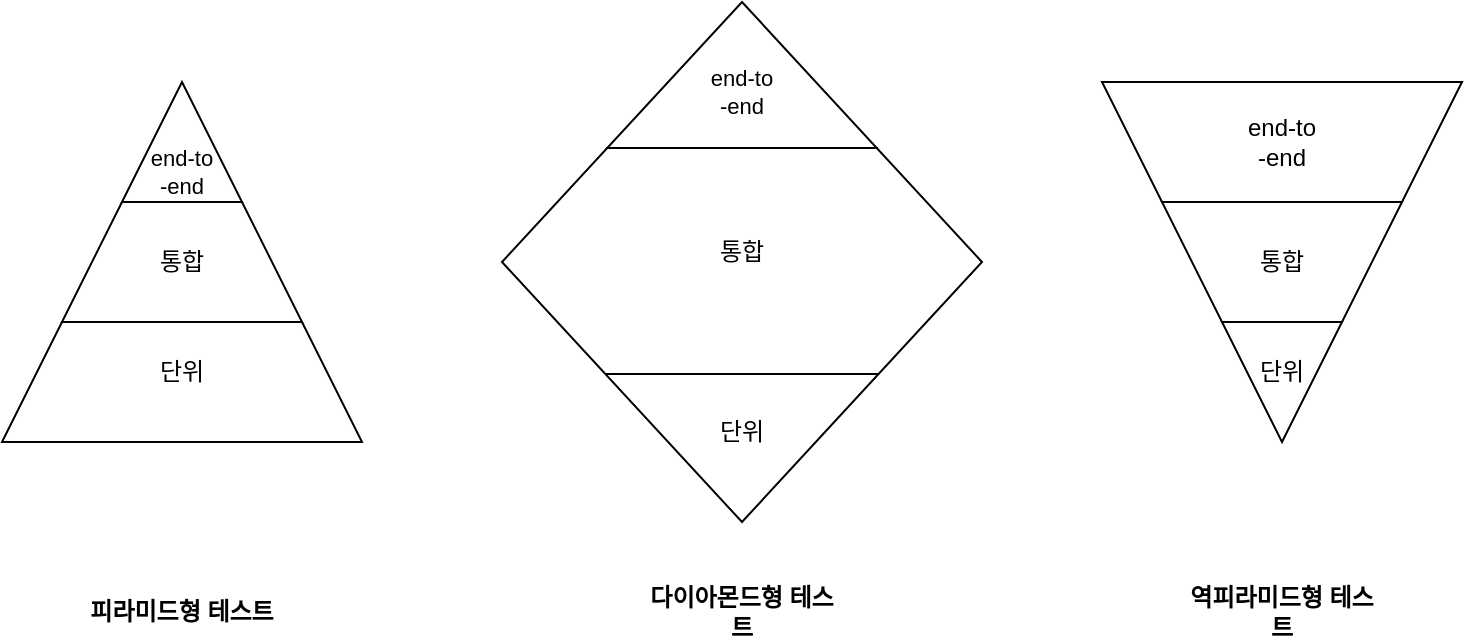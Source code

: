<mxfile version="26.0.9">
  <diagram name="Page-1" id="FOHFxnUvc4RNLaG2duTK">
    <mxGraphModel dx="794" dy="1214" grid="1" gridSize="10" guides="1" tooltips="1" connect="1" arrows="1" fold="1" page="1" pageScale="1" pageWidth="827" pageHeight="1169" math="0" shadow="0">
      <root>
        <mxCell id="0" />
        <mxCell id="1" parent="0" />
        <mxCell id="U6mOK4DwWGYdjo9MZb6x-6" value="" style="triangle;whiteSpace=wrap;html=1;rotation=-90;" vertex="1" parent="1">
          <mxGeometry x="110" y="140" width="60" height="60" as="geometry" />
        </mxCell>
        <mxCell id="U6mOK4DwWGYdjo9MZb6x-7" value="" style="shape=trapezoid;perimeter=trapezoidPerimeter;whiteSpace=wrap;html=1;fixedSize=1;size=30;" vertex="1" parent="1">
          <mxGeometry x="80" y="200" width="120" height="60" as="geometry" />
        </mxCell>
        <mxCell id="U6mOK4DwWGYdjo9MZb6x-8" value="" style="shape=trapezoid;perimeter=trapezoidPerimeter;whiteSpace=wrap;html=1;fixedSize=1;size=30;" vertex="1" parent="1">
          <mxGeometry x="50" y="260" width="180" height="60" as="geometry" />
        </mxCell>
        <mxCell id="U6mOK4DwWGYdjo9MZb6x-9" value="end-to&lt;div&gt;-end&lt;/div&gt;" style="text;html=1;align=center;verticalAlign=middle;whiteSpace=wrap;rounded=0;fontSize=11;" vertex="1" parent="1">
          <mxGeometry x="110" y="170" width="60" height="30" as="geometry" />
        </mxCell>
        <mxCell id="U6mOK4DwWGYdjo9MZb6x-10" value="통합" style="text;html=1;align=center;verticalAlign=middle;whiteSpace=wrap;rounded=0;" vertex="1" parent="1">
          <mxGeometry x="110" y="215" width="60" height="30" as="geometry" />
        </mxCell>
        <mxCell id="U6mOK4DwWGYdjo9MZb6x-11" value="단위" style="text;html=1;align=center;verticalAlign=middle;whiteSpace=wrap;rounded=0;" vertex="1" parent="1">
          <mxGeometry x="110" y="270" width="60" height="30" as="geometry" />
        </mxCell>
        <mxCell id="U6mOK4DwWGYdjo9MZb6x-12" value="" style="triangle;whiteSpace=wrap;html=1;rotation=90;" vertex="1" parent="1">
          <mxGeometry x="660" y="260" width="60" height="60" as="geometry" />
        </mxCell>
        <mxCell id="U6mOK4DwWGYdjo9MZb6x-13" value="" style="shape=trapezoid;perimeter=trapezoidPerimeter;whiteSpace=wrap;html=1;fixedSize=1;size=30;rotation=-180;" vertex="1" parent="1">
          <mxGeometry x="630" y="200" width="120" height="60" as="geometry" />
        </mxCell>
        <mxCell id="U6mOK4DwWGYdjo9MZb6x-14" value="" style="shape=trapezoid;perimeter=trapezoidPerimeter;whiteSpace=wrap;html=1;fixedSize=1;size=30;rotation=-180;" vertex="1" parent="1">
          <mxGeometry x="600" y="140" width="180" height="60" as="geometry" />
        </mxCell>
        <mxCell id="U6mOK4DwWGYdjo9MZb6x-15" value="end-to&lt;div&gt;-end&lt;/div&gt;" style="text;html=1;align=center;verticalAlign=middle;whiteSpace=wrap;rounded=0;fontSize=12;" vertex="1" parent="1">
          <mxGeometry x="660" y="155" width="60" height="30" as="geometry" />
        </mxCell>
        <mxCell id="U6mOK4DwWGYdjo9MZb6x-16" value="통합" style="text;html=1;align=center;verticalAlign=middle;whiteSpace=wrap;rounded=0;" vertex="1" parent="1">
          <mxGeometry x="660" y="215" width="60" height="30" as="geometry" />
        </mxCell>
        <mxCell id="U6mOK4DwWGYdjo9MZb6x-17" value="단위" style="text;html=1;align=center;verticalAlign=middle;whiteSpace=wrap;rounded=0;" vertex="1" parent="1">
          <mxGeometry x="660" y="270" width="60" height="30" as="geometry" />
        </mxCell>
        <mxCell id="U6mOK4DwWGYdjo9MZb6x-20" value="" style="rhombus;whiteSpace=wrap;html=1;" vertex="1" parent="1">
          <mxGeometry x="300" y="100" width="240" height="260" as="geometry" />
        </mxCell>
        <mxCell id="U6mOK4DwWGYdjo9MZb6x-22" value="" style="endArrow=none;html=1;rounded=0;" edge="1" parent="1">
          <mxGeometry width="50" height="50" relative="1" as="geometry">
            <mxPoint x="352" y="286" as="sourcePoint" />
            <mxPoint x="488" y="286" as="targetPoint" />
          </mxGeometry>
        </mxCell>
        <mxCell id="U6mOK4DwWGYdjo9MZb6x-23" value="" style="endArrow=none;html=1;rounded=0;" edge="1" parent="1">
          <mxGeometry width="50" height="50" relative="1" as="geometry">
            <mxPoint x="352" y="173" as="sourcePoint" />
            <mxPoint x="488" y="173" as="targetPoint" />
          </mxGeometry>
        </mxCell>
        <mxCell id="U6mOK4DwWGYdjo9MZb6x-24" value="end-to&lt;div&gt;-end&lt;/div&gt;" style="text;html=1;align=center;verticalAlign=middle;whiteSpace=wrap;rounded=0;fontSize=11;" vertex="1" parent="1">
          <mxGeometry x="390" y="130" width="60" height="30" as="geometry" />
        </mxCell>
        <mxCell id="U6mOK4DwWGYdjo9MZb6x-25" value="통합" style="text;html=1;align=center;verticalAlign=middle;whiteSpace=wrap;rounded=0;" vertex="1" parent="1">
          <mxGeometry x="390" y="210" width="60" height="30" as="geometry" />
        </mxCell>
        <mxCell id="U6mOK4DwWGYdjo9MZb6x-26" value="단위" style="text;html=1;align=center;verticalAlign=middle;whiteSpace=wrap;rounded=0;" vertex="1" parent="1">
          <mxGeometry x="390" y="300" width="60" height="30" as="geometry" />
        </mxCell>
        <mxCell id="U6mOK4DwWGYdjo9MZb6x-27" value="피라미드형 테스트" style="text;html=1;align=center;verticalAlign=middle;whiteSpace=wrap;rounded=0;fontStyle=1" vertex="1" parent="1">
          <mxGeometry x="90" y="390" width="100" height="30" as="geometry" />
        </mxCell>
        <mxCell id="U6mOK4DwWGYdjo9MZb6x-29" value="다이아몬드형 테스트" style="text;html=1;align=center;verticalAlign=middle;whiteSpace=wrap;rounded=0;fontStyle=1" vertex="1" parent="1">
          <mxGeometry x="370" y="390" width="100" height="30" as="geometry" />
        </mxCell>
        <mxCell id="U6mOK4DwWGYdjo9MZb6x-30" value="역피라미드형 테스트" style="text;html=1;align=center;verticalAlign=middle;whiteSpace=wrap;rounded=0;fontStyle=1" vertex="1" parent="1">
          <mxGeometry x="640" y="390" width="100" height="30" as="geometry" />
        </mxCell>
      </root>
    </mxGraphModel>
  </diagram>
</mxfile>
